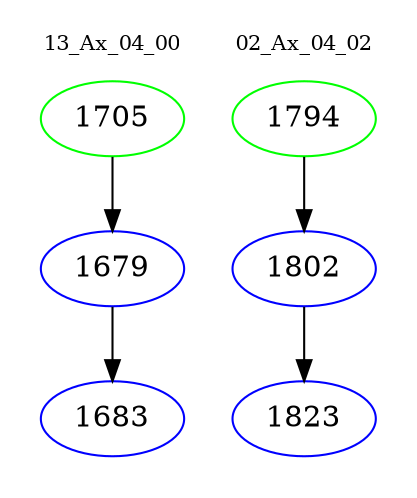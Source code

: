 digraph{
subgraph cluster_0 {
color = white
label = "13_Ax_04_00";
fontsize=10;
T0_1705 [label="1705", color="green"]
T0_1705 -> T0_1679 [color="black"]
T0_1679 [label="1679", color="blue"]
T0_1679 -> T0_1683 [color="black"]
T0_1683 [label="1683", color="blue"]
}
subgraph cluster_1 {
color = white
label = "02_Ax_04_02";
fontsize=10;
T1_1794 [label="1794", color="green"]
T1_1794 -> T1_1802 [color="black"]
T1_1802 [label="1802", color="blue"]
T1_1802 -> T1_1823 [color="black"]
T1_1823 [label="1823", color="blue"]
}
}
